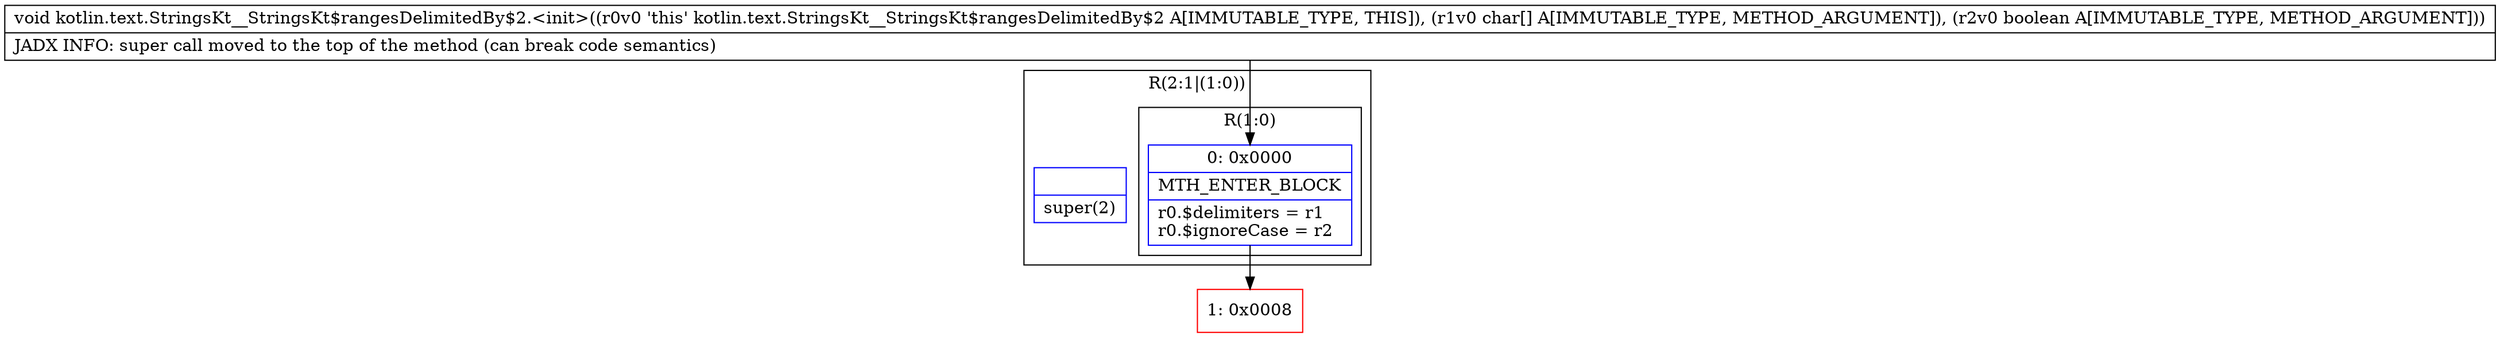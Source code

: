 digraph "CFG forkotlin.text.StringsKt__StringsKt$rangesDelimitedBy$2.\<init\>([CZ)V" {
subgraph cluster_Region_975008841 {
label = "R(2:1|(1:0))";
node [shape=record,color=blue];
Node_InsnContainer_1448079538 [shape=record,label="{|super(2)\l}"];
subgraph cluster_Region_2072185546 {
label = "R(1:0)";
node [shape=record,color=blue];
Node_0 [shape=record,label="{0\:\ 0x0000|MTH_ENTER_BLOCK\l|r0.$delimiters = r1\lr0.$ignoreCase = r2\l}"];
}
}
Node_1 [shape=record,color=red,label="{1\:\ 0x0008}"];
MethodNode[shape=record,label="{void kotlin.text.StringsKt__StringsKt$rangesDelimitedBy$2.\<init\>((r0v0 'this' kotlin.text.StringsKt__StringsKt$rangesDelimitedBy$2 A[IMMUTABLE_TYPE, THIS]), (r1v0 char[] A[IMMUTABLE_TYPE, METHOD_ARGUMENT]), (r2v0 boolean A[IMMUTABLE_TYPE, METHOD_ARGUMENT]))  | JADX INFO: super call moved to the top of the method (can break code semantics)\l}"];
MethodNode -> Node_0;
Node_0 -> Node_1;
}

